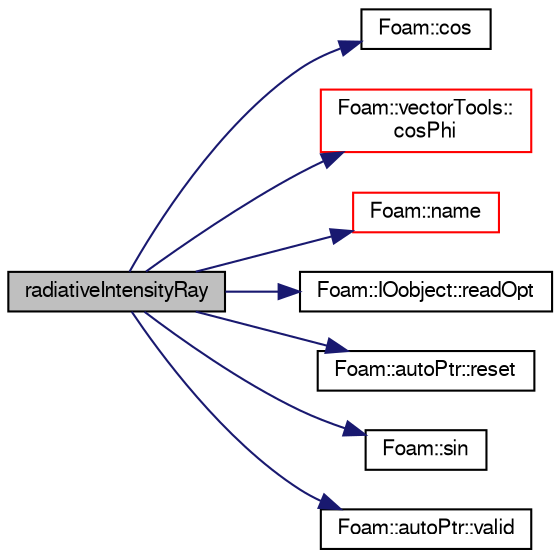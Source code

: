digraph "radiativeIntensityRay"
{
  bgcolor="transparent";
  edge [fontname="FreeSans",fontsize="10",labelfontname="FreeSans",labelfontsize="10"];
  node [fontname="FreeSans",fontsize="10",shape=record];
  rankdir="LR";
  Node0 [label="radiativeIntensityRay",height=0.2,width=0.4,color="black", fillcolor="grey75", style="filled", fontcolor="black"];
  Node0 -> Node1 [color="midnightblue",fontsize="10",style="solid",fontname="FreeSans"];
  Node1 [label="Foam::cos",height=0.2,width=0.4,color="black",URL="$a21124.html#aebb41a148f7cf44b63e12f69e487e49f"];
  Node0 -> Node2 [color="midnightblue",fontsize="10",style="solid",fontname="FreeSans"];
  Node2 [label="Foam::vectorTools::\lcosPhi",height=0.2,width=0.4,color="red",URL="$a21195.html#a044bf851e38a97159c6db0f489a67522",tooltip="Calculate angle between a and b in radians. "];
  Node0 -> Node16 [color="midnightblue",fontsize="10",style="solid",fontname="FreeSans"];
  Node16 [label="Foam::name",height=0.2,width=0.4,color="red",URL="$a21124.html#adcb0df2bd4953cb6bb390272d8263c3a",tooltip="Return a string representation of a complex. "];
  Node0 -> Node19 [color="midnightblue",fontsize="10",style="solid",fontname="FreeSans"];
  Node19 [label="Foam::IOobject::readOpt",height=0.2,width=0.4,color="black",URL="$a26142.html#a81b608e0b8d8e2a8f1bc927cd6076c59"];
  Node0 -> Node20 [color="midnightblue",fontsize="10",style="solid",fontname="FreeSans"];
  Node20 [label="Foam::autoPtr::reset",height=0.2,width=0.4,color="black",URL="$a25958.html#ab46a1bc64c9af6414376c6c18d3bee62",tooltip="If object pointer already set, delete object and set to given. "];
  Node0 -> Node21 [color="midnightblue",fontsize="10",style="solid",fontname="FreeSans"];
  Node21 [label="Foam::sin",height=0.2,width=0.4,color="black",URL="$a21124.html#a4517d680df5510934705011b30dcefa6"];
  Node0 -> Node22 [color="midnightblue",fontsize="10",style="solid",fontname="FreeSans"];
  Node22 [label="Foam::autoPtr::valid",height=0.2,width=0.4,color="black",URL="$a25958.html#a315419f26d3c59fa143b49b90a019049",tooltip="Return true if the autoPtr valid (ie, the pointer is set). "];
}
